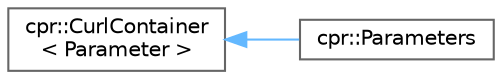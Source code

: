 digraph "Graphical Class Hierarchy"
{
 // INTERACTIVE_SVG=YES
 // LATEX_PDF_SIZE
  bgcolor="transparent";
  edge [fontname=Helvetica,fontsize=10,labelfontname=Helvetica,labelfontsize=10];
  node [fontname=Helvetica,fontsize=10,shape=box,height=0.2,width=0.4];
  rankdir="LR";
  Node0 [id="Node000000",label="cpr::CurlContainer\l\< Parameter \>",height=0.2,width=0.4,color="grey40", fillcolor="white", style="filled",URL="$a00745.html",tooltip=" "];
  Node0 -> Node1 [id="edge6_Node000000_Node000001",dir="back",color="steelblue1",style="solid",tooltip=" "];
  Node1 [id="Node000001",label="cpr::Parameters",height=0.2,width=0.4,color="grey40", fillcolor="white", style="filled",URL="$a00797.html",tooltip=" "];
}
